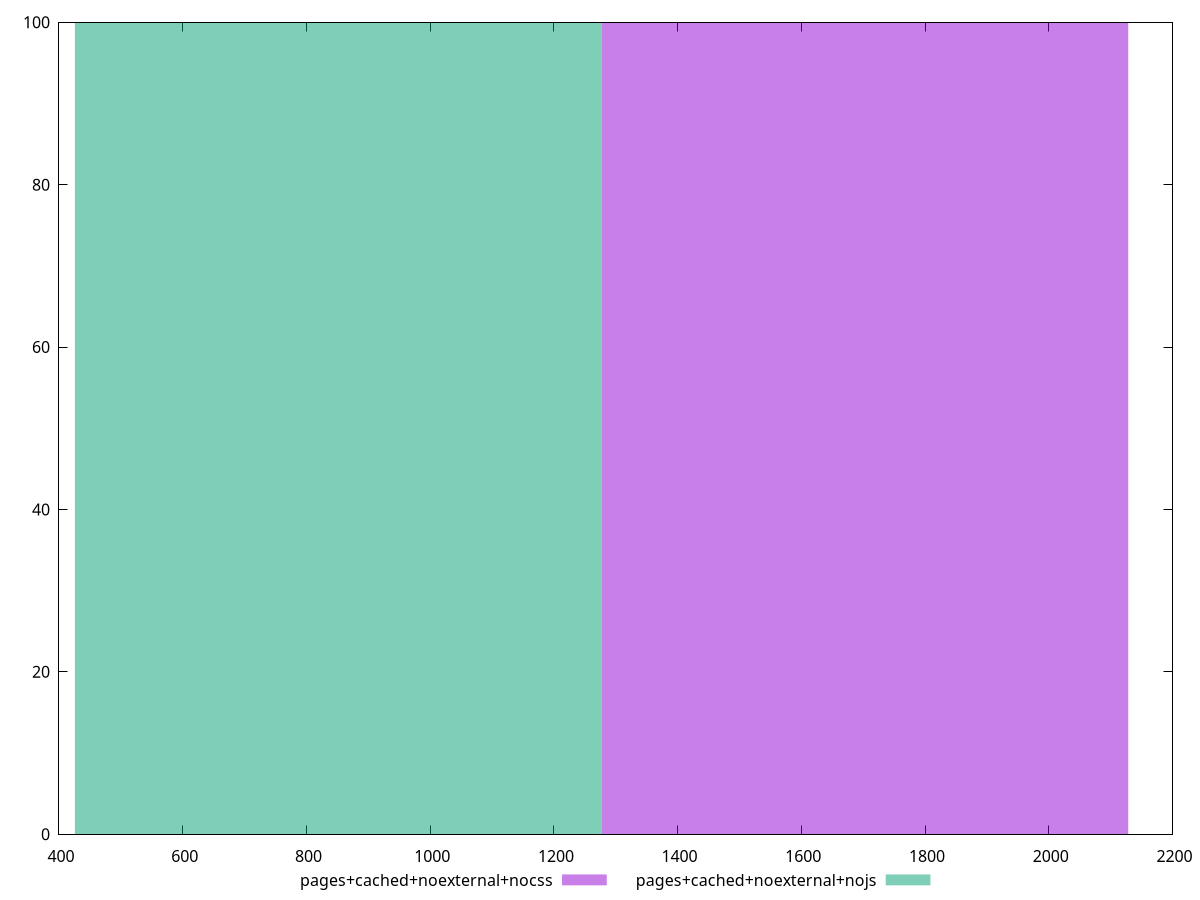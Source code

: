 reset
set terminal svg size 640, 500 enhanced background rgb 'white'
set output "reprap/uses-long-cache-ttl/comparison/histogram/9_vs_10.svg"

$pagesCachedNoexternalNocss <<EOF
1702.771966903449 100
EOF

$pagesCachedNoexternalNojs <<EOF
851.3859834517245 100
EOF

set key outside below
set boxwidth 851.3859834517245
set yrange [0:100]
set style fill transparent solid 0.5 noborder

plot \
  $pagesCachedNoexternalNocss title "pages+cached+noexternal+nocss" with boxes, \
  $pagesCachedNoexternalNojs title "pages+cached+noexternal+nojs" with boxes, \


reset